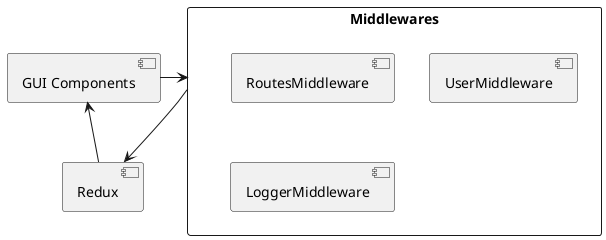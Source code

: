 @startuml

rectangle "Middlewares" as mid {
    [RoutesMiddleware] as rm 
    [UserMiddleware] as um 
    [LoggerMiddleware] as lm    
}

[Redux] as redux
[GUI Components] as app
    

app -right-> mid
mid -down-> redux
redux -up-> app









@enduml
